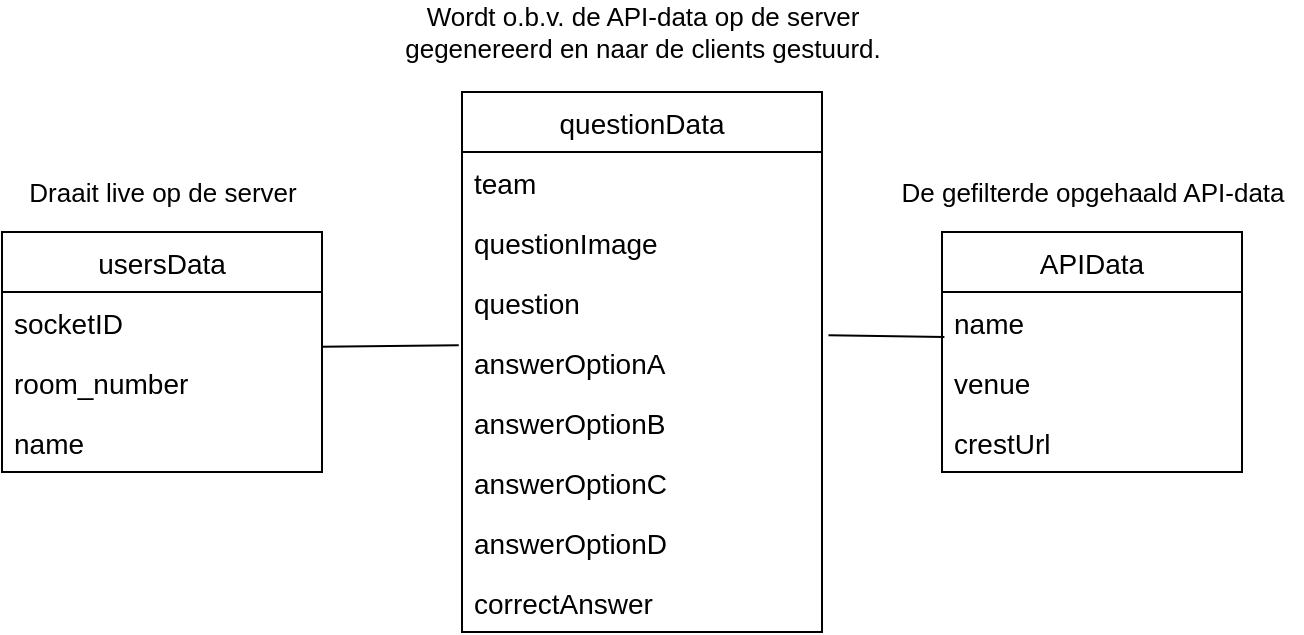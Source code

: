 <mxfile version="18.0.2" type="device"><diagram id="QeYj5l3NH060SMBa5xCd" name="Page-1"><mxGraphModel dx="1149" dy="643" grid="1" gridSize="10" guides="1" tooltips="1" connect="1" arrows="1" fold="1" page="1" pageScale="1" pageWidth="827" pageHeight="1169" math="0" shadow="0"><root><mxCell id="0"/><mxCell id="1" parent="0"/><mxCell id="-872JzXWpfTxcPEyiLG_-8" value="usersData" style="swimlane;fontStyle=0;childLayout=stackLayout;horizontal=1;startSize=30;horizontalStack=0;resizeParent=1;resizeParentMax=0;resizeLast=0;collapsible=1;marginBottom=0;fontSize=14;" parent="1" vertex="1"><mxGeometry x="220" y="160" width="160" height="120" as="geometry"/></mxCell><mxCell id="-872JzXWpfTxcPEyiLG_-10" value="socketID" style="text;strokeColor=none;fillColor=none;align=left;verticalAlign=middle;spacingLeft=4;spacingRight=4;overflow=hidden;points=[[0,0.5],[1,0.5]];portConstraint=eastwest;rotatable=0;fontSize=14;" parent="-872JzXWpfTxcPEyiLG_-8" vertex="1"><mxGeometry y="30" width="160" height="30" as="geometry"/></mxCell><mxCell id="-872JzXWpfTxcPEyiLG_-19" value="room_number" style="text;strokeColor=none;fillColor=none;align=left;verticalAlign=middle;spacingLeft=4;spacingRight=4;overflow=hidden;points=[[0,0.5],[1,0.5]];portConstraint=eastwest;rotatable=0;fontSize=14;" parent="-872JzXWpfTxcPEyiLG_-8" vertex="1"><mxGeometry y="60" width="160" height="30" as="geometry"/></mxCell><mxCell id="-872JzXWpfTxcPEyiLG_-17" value="name" style="text;strokeColor=none;fillColor=none;align=left;verticalAlign=middle;spacingLeft=4;spacingRight=4;overflow=hidden;points=[[0,0.5],[1,0.5]];portConstraint=eastwest;rotatable=0;fontSize=14;" parent="-872JzXWpfTxcPEyiLG_-8" vertex="1"><mxGeometry y="90" width="160" height="30" as="geometry"/></mxCell><mxCell id="-872JzXWpfTxcPEyiLG_-14" value="APIData" style="swimlane;fontStyle=0;childLayout=stackLayout;horizontal=1;startSize=30;horizontalStack=0;resizeParent=1;resizeParentMax=0;resizeLast=0;collapsible=1;marginBottom=0;fontSize=14;" parent="1" vertex="1"><mxGeometry x="690" y="160" width="150" height="120" as="geometry"/></mxCell><mxCell id="-872JzXWpfTxcPEyiLG_-15" value="name" style="text;strokeColor=none;fillColor=none;align=left;verticalAlign=middle;spacingLeft=4;spacingRight=4;overflow=hidden;points=[[0,0.5],[1,0.5]];portConstraint=eastwest;rotatable=0;fontSize=14;" parent="-872JzXWpfTxcPEyiLG_-14" vertex="1"><mxGeometry y="30" width="150" height="30" as="geometry"/></mxCell><mxCell id="-872JzXWpfTxcPEyiLG_-35" value="venue" style="text;strokeColor=none;fillColor=none;align=left;verticalAlign=middle;spacingLeft=4;spacingRight=4;overflow=hidden;points=[[0,0.5],[1,0.5]];portConstraint=eastwest;rotatable=0;fontSize=14;" parent="-872JzXWpfTxcPEyiLG_-14" vertex="1"><mxGeometry y="60" width="150" height="30" as="geometry"/></mxCell><mxCell id="zXXoUtLUpK-pbWZKSdSm-7" value="crestUrl" style="text;strokeColor=none;fillColor=none;align=left;verticalAlign=middle;spacingLeft=4;spacingRight=4;overflow=hidden;points=[[0,0.5],[1,0.5]];portConstraint=eastwest;rotatable=0;fontSize=14;" vertex="1" parent="-872JzXWpfTxcPEyiLG_-14"><mxGeometry y="90" width="150" height="30" as="geometry"/></mxCell><mxCell id="-872JzXWpfTxcPEyiLG_-20" value="questionData" style="swimlane;fontStyle=0;childLayout=stackLayout;horizontal=1;startSize=30;horizontalStack=0;resizeParent=1;resizeParentMax=0;resizeLast=0;collapsible=1;marginBottom=0;fontSize=14;" parent="1" vertex="1"><mxGeometry x="450" y="90" width="180" height="270" as="geometry"/></mxCell><mxCell id="zXXoUtLUpK-pbWZKSdSm-2" value="team" style="text;strokeColor=none;fillColor=none;align=left;verticalAlign=middle;spacingLeft=4;spacingRight=4;overflow=hidden;points=[[0,0.5],[1,0.5]];portConstraint=eastwest;rotatable=0;fontSize=14;" vertex="1" parent="-872JzXWpfTxcPEyiLG_-20"><mxGeometry y="30" width="180" height="30" as="geometry"/></mxCell><mxCell id="zXXoUtLUpK-pbWZKSdSm-3" value="questionImage" style="text;strokeColor=none;fillColor=none;align=left;verticalAlign=middle;spacingLeft=4;spacingRight=4;overflow=hidden;points=[[0,0.5],[1,0.5]];portConstraint=eastwest;rotatable=0;fontSize=14;" vertex="1" parent="-872JzXWpfTxcPEyiLG_-20"><mxGeometry y="60" width="180" height="30" as="geometry"/></mxCell><mxCell id="-872JzXWpfTxcPEyiLG_-21" value="question" style="text;strokeColor=none;fillColor=none;align=left;verticalAlign=middle;spacingLeft=4;spacingRight=4;overflow=hidden;points=[[0,0.5],[1,0.5]];portConstraint=eastwest;rotatable=0;fontSize=14;" parent="-872JzXWpfTxcPEyiLG_-20" vertex="1"><mxGeometry y="90" width="180" height="30" as="geometry"/></mxCell><mxCell id="-872JzXWpfTxcPEyiLG_-23" value="answerOptionA" style="text;strokeColor=none;fillColor=none;align=left;verticalAlign=middle;spacingLeft=4;spacingRight=4;overflow=hidden;points=[[0,0.5],[1,0.5]];portConstraint=eastwest;rotatable=0;fontSize=14;" parent="-872JzXWpfTxcPEyiLG_-20" vertex="1"><mxGeometry y="120" width="180" height="30" as="geometry"/></mxCell><mxCell id="-872JzXWpfTxcPEyiLG_-25" value="answerOptionB" style="text;strokeColor=none;fillColor=none;align=left;verticalAlign=middle;spacingLeft=4;spacingRight=4;overflow=hidden;points=[[0,0.5],[1,0.5]];portConstraint=eastwest;rotatable=0;fontSize=14;" parent="-872JzXWpfTxcPEyiLG_-20" vertex="1"><mxGeometry y="150" width="180" height="30" as="geometry"/></mxCell><mxCell id="-872JzXWpfTxcPEyiLG_-26" value="answerOptionC" style="text;strokeColor=none;fillColor=none;align=left;verticalAlign=middle;spacingLeft=4;spacingRight=4;overflow=hidden;points=[[0,0.5],[1,0.5]];portConstraint=eastwest;rotatable=0;fontSize=14;" parent="-872JzXWpfTxcPEyiLG_-20" vertex="1"><mxGeometry y="180" width="180" height="30" as="geometry"/></mxCell><mxCell id="-872JzXWpfTxcPEyiLG_-27" value="answerOptionD" style="text;strokeColor=none;fillColor=none;align=left;verticalAlign=middle;spacingLeft=4;spacingRight=4;overflow=hidden;points=[[0,0.5],[1,0.5]];portConstraint=eastwest;rotatable=0;fontSize=14;" parent="-872JzXWpfTxcPEyiLG_-20" vertex="1"><mxGeometry y="210" width="180" height="30" as="geometry"/></mxCell><mxCell id="-872JzXWpfTxcPEyiLG_-29" value="correctAnswer" style="text;strokeColor=none;fillColor=none;align=left;verticalAlign=middle;spacingLeft=4;spacingRight=4;overflow=hidden;points=[[0,0.5],[1,0.5]];portConstraint=eastwest;rotatable=0;fontSize=14;" parent="-872JzXWpfTxcPEyiLG_-20" vertex="1"><mxGeometry y="240" width="180" height="30" as="geometry"/></mxCell><mxCell id="zXXoUtLUpK-pbWZKSdSm-10" value="" style="endArrow=none;html=1;rounded=0;exitX=0.997;exitY=-0.087;exitDx=0;exitDy=0;exitPerimeter=0;entryX=-0.009;entryY=0.22;entryDx=0;entryDy=0;entryPerimeter=0;" edge="1" parent="1" source="-872JzXWpfTxcPEyiLG_-19" target="-872JzXWpfTxcPEyiLG_-23"><mxGeometry width="50" height="50" relative="1" as="geometry"><mxPoint x="370" y="330" as="sourcePoint"/><mxPoint x="420" y="280" as="targetPoint"/></mxGeometry></mxCell><mxCell id="zXXoUtLUpK-pbWZKSdSm-11" value="&lt;span style=&quot;font-size: 13px;&quot;&gt;Draait live op de server&lt;/span&gt;" style="text;html=1;align=center;verticalAlign=middle;resizable=0;points=[];autosize=1;strokeColor=none;fillColor=none;" vertex="1" parent="1"><mxGeometry x="225" y="130" width="150" height="20" as="geometry"/></mxCell><mxCell id="zXXoUtLUpK-pbWZKSdSm-13" value="" style="endArrow=none;html=1;rounded=0;fontSize=13;exitX=1.018;exitY=0.056;exitDx=0;exitDy=0;exitPerimeter=0;entryX=0.008;entryY=0.752;entryDx=0;entryDy=0;entryPerimeter=0;" edge="1" parent="1" source="-872JzXWpfTxcPEyiLG_-23" target="-872JzXWpfTxcPEyiLG_-15"><mxGeometry width="50" height="50" relative="1" as="geometry"><mxPoint x="660" y="130" as="sourcePoint"/><mxPoint x="710" y="80" as="targetPoint"/></mxGeometry></mxCell><mxCell id="zXXoUtLUpK-pbWZKSdSm-14" value="&lt;span style=&quot;font-size: 13px;&quot;&gt;Wordt o.b.v. de API-data op de server&lt;br&gt;gegenereerd en naar de clients gestuurd.&lt;/span&gt;" style="text;html=1;align=center;verticalAlign=middle;resizable=0;points=[];autosize=1;strokeColor=none;fillColor=none;" vertex="1" parent="1"><mxGeometry x="415" y="45" width="250" height="30" as="geometry"/></mxCell><mxCell id="zXXoUtLUpK-pbWZKSdSm-15" value="&lt;span style=&quot;font-size: 13px;&quot;&gt;De gefilterde opgehaald API-data&lt;/span&gt;" style="text;html=1;align=center;verticalAlign=middle;resizable=0;points=[];autosize=1;strokeColor=none;fillColor=none;" vertex="1" parent="1"><mxGeometry x="660" y="130" width="210" height="20" as="geometry"/></mxCell></root></mxGraphModel></diagram></mxfile>